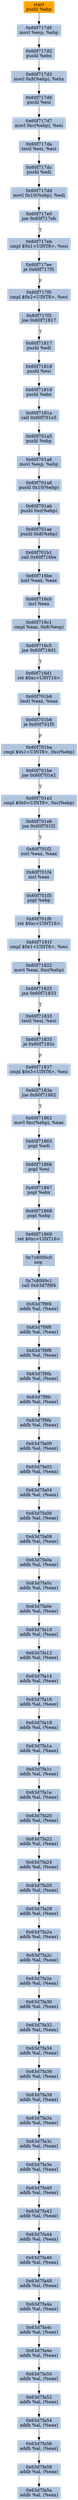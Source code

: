 digraph G {
node[shape=rectangle,style=filled,fillcolor=lightsteelblue,color=lightsteelblue]
bgcolor="transparent"
a0x60f717cfpushl_ebp[label="start\npushl %ebp",color="lightgrey",fillcolor="orange"];
a0x60f717d0movl_esp_ebp[label="0x60f717d0\nmovl %esp, %ebp"];
a0x60f717d2pushl_ebx[label="0x60f717d2\npushl %ebx"];
a0x60f717d3movl_0x8ebp__ebx[label="0x60f717d3\nmovl 0x8(%ebp), %ebx"];
a0x60f717d6pushl_esi[label="0x60f717d6\npushl %esi"];
a0x60f717d7movl_0xcebp__esi[label="0x60f717d7\nmovl 0xc(%ebp), %esi"];
a0x60f717datestl_esi_esi[label="0x60f717da\ntestl %esi, %esi"];
a0x60f717dcpushl_edi[label="0x60f717dc\npushl %edi"];
a0x60f717ddmovl_0x10ebp__edi[label="0x60f717dd\nmovl 0x10(%ebp), %edi"];
a0x60f717e0jne_0x60f717eb[label="0x60f717e0\njne 0x60f717eb"];
a0x60f717ebcmpl_0x1UINT8_esi[label="0x60f717eb\ncmpl $0x1<UINT8>, %esi"];
a0x60f717eeje_0x60f717f5[label="0x60f717ee\nje 0x60f717f5"];
a0x60f717f0cmpl_0x2UINT8_esi[label="0x60f717f0\ncmpl $0x2<UINT8>, %esi"];
a0x60f717f3jne_0x60f71817[label="0x60f717f3\njne 0x60f71817"];
a0x60f71817pushl_edi[label="0x60f71817\npushl %edi"];
a0x60f71818pushl_esi[label="0x60f71818\npushl %esi"];
a0x60f71819pushl_ebx[label="0x60f71819\npushl %ebx"];
a0x60f7181acall_0x60f701a5[label="0x60f7181a\ncall 0x60f701a5"];
a0x60f701a5pushl_ebp[label="0x60f701a5\npushl %ebp"];
a0x60f701a6movl_esp_ebp[label="0x60f701a6\nmovl %esp, %ebp"];
a0x60f701a8pushl_0x10ebp_[label="0x60f701a8\npushl 0x10(%ebp)"];
a0x60f701abpushl_0xcebp_[label="0x60f701ab\npushl 0xc(%ebp)"];
a0x60f701aepushl_0x8ebp_[label="0x60f701ae\npushl 0x8(%ebp)"];
a0x60f701b1call_0x60f716be[label="0x60f701b1\ncall 0x60f716be"];
a0x60f716bexorl_eax_eax[label="0x60f716be\nxorl %eax, %eax"];
a0x60f716c0incl_eax[label="0x60f716c0\nincl %eax"];
a0x60f716c1cmpl_eax_0x8esp_[label="0x60f716c1\ncmpl %eax, 0x8(%esp)"];
a0x60f716c5jne_0x60f716d1[label="0x60f716c5\njne 0x60f716d1"];
a0x60f716d1ret_0xcUINT16[label="0x60f716d1\nret $0xc<UINT16>"];
a0x60f701b6testl_eax_eax[label="0x60f701b6\ntestl %eax, %eax"];
a0x60f701b8je_0x60f701f5[label="0x60f701b8\nje 0x60f701f5"];
a0x60f701bacmpl_0x1UINT8_0xcebp_[label="0x60f701ba\ncmpl $0x1<UINT8>, 0xc(%ebp)"];
a0x60f701bejne_0x60f701e2[label="0x60f701be\njne 0x60f701e2"];
a0x60f701e2cmpl_0x0UINT8_0xcebp_[label="0x60f701e2\ncmpl $0x0<UINT8>, 0xc(%ebp)"];
a0x60f701e6jne_0x60f701f2[label="0x60f701e6\njne 0x60f701f2"];
a0x60f701f2xorl_eax_eax[label="0x60f701f2\nxorl %eax, %eax"];
a0x60f701f4incl_eax[label="0x60f701f4\nincl %eax"];
a0x60f701f5popl_ebp[label="0x60f701f5\npopl %ebp"];
a0x60f701f6ret_0xcUINT16[label="0x60f701f6\nret $0xc<UINT16>"];
a0x60f7181fcmpl_0x1UINT8_esi[label="0x60f7181f\ncmpl $0x1<UINT8>, %esi"];
a0x60f71822movl_eax_0xcebp_[label="0x60f71822\nmovl %eax, 0xc(%ebp)"];
a0x60f71825jne_0x60f71833[label="0x60f71825\njne 0x60f71833"];
a0x60f71833testl_esi_esi[label="0x60f71833\ntestl %esi, %esi"];
a0x60f71835je_0x60f7183c[label="0x60f71835\nje 0x60f7183c"];
a0x60f71837cmpl_0x3UINT8_esi[label="0x60f71837\ncmpl $0x3<UINT8>, %esi"];
a0x60f7183ajne_0x60f71862[label="0x60f7183a\njne 0x60f71862"];
a0x60f71862movl_0xcebp__eax[label="0x60f71862\nmovl 0xc(%ebp), %eax"];
a0x60f71865popl_edi[label="0x60f71865\npopl %edi"];
a0x60f71866popl_esi[label="0x60f71866\npopl %esi"];
a0x60f71867popl_ebx[label="0x60f71867\npopl %ebx"];
a0x60f71868popl_ebp[label="0x60f71868\npopl %ebp"];
a0x60f71869ret_0xcUINT16[label="0x60f71869\nret $0xc<UINT16>"];
a0x7c8000c0nop_[label="0x7c8000c0\nnop "];
a0x7c8000c1call_0x63d7f9f4[label="0x7c8000c1\ncall 0x63d7f9f4"];
a0x63d7f9f4addb_al_eax_[label="0x63d7f9f4\naddb %al, (%eax)"];
a0x63d7f9f6addb_al_eax_[label="0x63d7f9f6\naddb %al, (%eax)"];
a0x63d7f9f8addb_al_eax_[label="0x63d7f9f8\naddb %al, (%eax)"];
a0x63d7f9faaddb_al_eax_[label="0x63d7f9fa\naddb %al, (%eax)"];
a0x63d7f9fcaddb_al_eax_[label="0x63d7f9fc\naddb %al, (%eax)"];
a0x63d7f9feaddb_al_eax_[label="0x63d7f9fe\naddb %al, (%eax)"];
a0x63d7fa00addb_al_eax_[label="0x63d7fa00\naddb %al, (%eax)"];
a0x63d7fa02addb_al_eax_[label="0x63d7fa02\naddb %al, (%eax)"];
a0x63d7fa04addb_al_eax_[label="0x63d7fa04\naddb %al, (%eax)"];
a0x63d7fa06addb_al_eax_[label="0x63d7fa06\naddb %al, (%eax)"];
a0x63d7fa08addb_al_eax_[label="0x63d7fa08\naddb %al, (%eax)"];
a0x63d7fa0aaddb_al_eax_[label="0x63d7fa0a\naddb %al, (%eax)"];
a0x63d7fa0caddb_al_eax_[label="0x63d7fa0c\naddb %al, (%eax)"];
a0x63d7fa0eaddb_al_eax_[label="0x63d7fa0e\naddb %al, (%eax)"];
a0x63d7fa10addb_al_eax_[label="0x63d7fa10\naddb %al, (%eax)"];
a0x63d7fa12addb_al_eax_[label="0x63d7fa12\naddb %al, (%eax)"];
a0x63d7fa14addb_al_eax_[label="0x63d7fa14\naddb %al, (%eax)"];
a0x63d7fa16addb_al_eax_[label="0x63d7fa16\naddb %al, (%eax)"];
a0x63d7fa18addb_al_eax_[label="0x63d7fa18\naddb %al, (%eax)"];
a0x63d7fa1aaddb_al_eax_[label="0x63d7fa1a\naddb %al, (%eax)"];
a0x63d7fa1caddb_al_eax_[label="0x63d7fa1c\naddb %al, (%eax)"];
a0x63d7fa1eaddb_al_eax_[label="0x63d7fa1e\naddb %al, (%eax)"];
a0x63d7fa20addb_al_eax_[label="0x63d7fa20\naddb %al, (%eax)"];
a0x63d7fa22addb_al_eax_[label="0x63d7fa22\naddb %al, (%eax)"];
a0x63d7fa24addb_al_eax_[label="0x63d7fa24\naddb %al, (%eax)"];
a0x63d7fa26addb_al_eax_[label="0x63d7fa26\naddb %al, (%eax)"];
a0x63d7fa28addb_al_eax_[label="0x63d7fa28\naddb %al, (%eax)"];
a0x63d7fa2aaddb_al_eax_[label="0x63d7fa2a\naddb %al, (%eax)"];
a0x63d7fa2caddb_al_eax_[label="0x63d7fa2c\naddb %al, (%eax)"];
a0x63d7fa2eaddb_al_eax_[label="0x63d7fa2e\naddb %al, (%eax)"];
a0x63d7fa30addb_al_eax_[label="0x63d7fa30\naddb %al, (%eax)"];
a0x63d7fa32addb_al_eax_[label="0x63d7fa32\naddb %al, (%eax)"];
a0x63d7fa34addb_al_eax_[label="0x63d7fa34\naddb %al, (%eax)"];
a0x63d7fa36addb_al_eax_[label="0x63d7fa36\naddb %al, (%eax)"];
a0x63d7fa38addb_al_eax_[label="0x63d7fa38\naddb %al, (%eax)"];
a0x63d7fa3aaddb_al_eax_[label="0x63d7fa3a\naddb %al, (%eax)"];
a0x63d7fa3caddb_al_eax_[label="0x63d7fa3c\naddb %al, (%eax)"];
a0x63d7fa3eaddb_al_eax_[label="0x63d7fa3e\naddb %al, (%eax)"];
a0x63d7fa40addb_al_eax_[label="0x63d7fa40\naddb %al, (%eax)"];
a0x63d7fa42addb_al_eax_[label="0x63d7fa42\naddb %al, (%eax)"];
a0x63d7fa44addb_al_eax_[label="0x63d7fa44\naddb %al, (%eax)"];
a0x63d7fa46addb_al_eax_[label="0x63d7fa46\naddb %al, (%eax)"];
a0x63d7fa48addb_al_eax_[label="0x63d7fa48\naddb %al, (%eax)"];
a0x63d7fa4aaddb_al_eax_[label="0x63d7fa4a\naddb %al, (%eax)"];
a0x63d7fa4caddb_al_eax_[label="0x63d7fa4c\naddb %al, (%eax)"];
a0x63d7fa4eaddb_al_eax_[label="0x63d7fa4e\naddb %al, (%eax)"];
a0x63d7fa50addb_al_eax_[label="0x63d7fa50\naddb %al, (%eax)"];
a0x63d7fa52addb_al_eax_[label="0x63d7fa52\naddb %al, (%eax)"];
a0x63d7fa54addb_al_eax_[label="0x63d7fa54\naddb %al, (%eax)"];
a0x63d7fa56addb_al_eax_[label="0x63d7fa56\naddb %al, (%eax)"];
a0x63d7fa58addb_al_eax_[label="0x63d7fa58\naddb %al, (%eax)"];
a0x63d7fa5aaddb_al_eax_[label="0x63d7fa5a\naddb %al, (%eax)"];
a0x60f717cfpushl_ebp -> a0x60f717d0movl_esp_ebp [color="#000000"];
a0x60f717d0movl_esp_ebp -> a0x60f717d2pushl_ebx [color="#000000"];
a0x60f717d2pushl_ebx -> a0x60f717d3movl_0x8ebp__ebx [color="#000000"];
a0x60f717d3movl_0x8ebp__ebx -> a0x60f717d6pushl_esi [color="#000000"];
a0x60f717d6pushl_esi -> a0x60f717d7movl_0xcebp__esi [color="#000000"];
a0x60f717d7movl_0xcebp__esi -> a0x60f717datestl_esi_esi [color="#000000"];
a0x60f717datestl_esi_esi -> a0x60f717dcpushl_edi [color="#000000"];
a0x60f717dcpushl_edi -> a0x60f717ddmovl_0x10ebp__edi [color="#000000"];
a0x60f717ddmovl_0x10ebp__edi -> a0x60f717e0jne_0x60f717eb [color="#000000"];
a0x60f717e0jne_0x60f717eb -> a0x60f717ebcmpl_0x1UINT8_esi [color="#000000",label="T"];
a0x60f717ebcmpl_0x1UINT8_esi -> a0x60f717eeje_0x60f717f5 [color="#000000"];
a0x60f717eeje_0x60f717f5 -> a0x60f717f0cmpl_0x2UINT8_esi [color="#000000",label="F"];
a0x60f717f0cmpl_0x2UINT8_esi -> a0x60f717f3jne_0x60f71817 [color="#000000"];
a0x60f717f3jne_0x60f71817 -> a0x60f71817pushl_edi [color="#000000",label="T"];
a0x60f71817pushl_edi -> a0x60f71818pushl_esi [color="#000000"];
a0x60f71818pushl_esi -> a0x60f71819pushl_ebx [color="#000000"];
a0x60f71819pushl_ebx -> a0x60f7181acall_0x60f701a5 [color="#000000"];
a0x60f7181acall_0x60f701a5 -> a0x60f701a5pushl_ebp [color="#000000"];
a0x60f701a5pushl_ebp -> a0x60f701a6movl_esp_ebp [color="#000000"];
a0x60f701a6movl_esp_ebp -> a0x60f701a8pushl_0x10ebp_ [color="#000000"];
a0x60f701a8pushl_0x10ebp_ -> a0x60f701abpushl_0xcebp_ [color="#000000"];
a0x60f701abpushl_0xcebp_ -> a0x60f701aepushl_0x8ebp_ [color="#000000"];
a0x60f701aepushl_0x8ebp_ -> a0x60f701b1call_0x60f716be [color="#000000"];
a0x60f701b1call_0x60f716be -> a0x60f716bexorl_eax_eax [color="#000000"];
a0x60f716bexorl_eax_eax -> a0x60f716c0incl_eax [color="#000000"];
a0x60f716c0incl_eax -> a0x60f716c1cmpl_eax_0x8esp_ [color="#000000"];
a0x60f716c1cmpl_eax_0x8esp_ -> a0x60f716c5jne_0x60f716d1 [color="#000000"];
a0x60f716c5jne_0x60f716d1 -> a0x60f716d1ret_0xcUINT16 [color="#000000",label="T"];
a0x60f716d1ret_0xcUINT16 -> a0x60f701b6testl_eax_eax [color="#000000"];
a0x60f701b6testl_eax_eax -> a0x60f701b8je_0x60f701f5 [color="#000000"];
a0x60f701b8je_0x60f701f5 -> a0x60f701bacmpl_0x1UINT8_0xcebp_ [color="#000000",label="F"];
a0x60f701bacmpl_0x1UINT8_0xcebp_ -> a0x60f701bejne_0x60f701e2 [color="#000000"];
a0x60f701bejne_0x60f701e2 -> a0x60f701e2cmpl_0x0UINT8_0xcebp_ [color="#000000",label="T"];
a0x60f701e2cmpl_0x0UINT8_0xcebp_ -> a0x60f701e6jne_0x60f701f2 [color="#000000"];
a0x60f701e6jne_0x60f701f2 -> a0x60f701f2xorl_eax_eax [color="#000000",label="T"];
a0x60f701f2xorl_eax_eax -> a0x60f701f4incl_eax [color="#000000"];
a0x60f701f4incl_eax -> a0x60f701f5popl_ebp [color="#000000"];
a0x60f701f5popl_ebp -> a0x60f701f6ret_0xcUINT16 [color="#000000"];
a0x60f701f6ret_0xcUINT16 -> a0x60f7181fcmpl_0x1UINT8_esi [color="#000000"];
a0x60f7181fcmpl_0x1UINT8_esi -> a0x60f71822movl_eax_0xcebp_ [color="#000000"];
a0x60f71822movl_eax_0xcebp_ -> a0x60f71825jne_0x60f71833 [color="#000000"];
a0x60f71825jne_0x60f71833 -> a0x60f71833testl_esi_esi [color="#000000",label="T"];
a0x60f71833testl_esi_esi -> a0x60f71835je_0x60f7183c [color="#000000"];
a0x60f71835je_0x60f7183c -> a0x60f71837cmpl_0x3UINT8_esi [color="#000000",label="F"];
a0x60f71837cmpl_0x3UINT8_esi -> a0x60f7183ajne_0x60f71862 [color="#000000"];
a0x60f7183ajne_0x60f71862 -> a0x60f71862movl_0xcebp__eax [color="#000000",label="T"];
a0x60f71862movl_0xcebp__eax -> a0x60f71865popl_edi [color="#000000"];
a0x60f71865popl_edi -> a0x60f71866popl_esi [color="#000000"];
a0x60f71866popl_esi -> a0x60f71867popl_ebx [color="#000000"];
a0x60f71867popl_ebx -> a0x60f71868popl_ebp [color="#000000"];
a0x60f71868popl_ebp -> a0x60f71869ret_0xcUINT16 [color="#000000"];
a0x60f71869ret_0xcUINT16 -> a0x7c8000c0nop_ [color="#000000"];
a0x7c8000c0nop_ -> a0x7c8000c1call_0x63d7f9f4 [color="#000000"];
a0x7c8000c1call_0x63d7f9f4 -> a0x63d7f9f4addb_al_eax_ [color="#000000"];
a0x63d7f9f4addb_al_eax_ -> a0x63d7f9f6addb_al_eax_ [color="#000000"];
a0x63d7f9f6addb_al_eax_ -> a0x63d7f9f8addb_al_eax_ [color="#000000"];
a0x63d7f9f8addb_al_eax_ -> a0x63d7f9faaddb_al_eax_ [color="#000000"];
a0x63d7f9faaddb_al_eax_ -> a0x63d7f9fcaddb_al_eax_ [color="#000000"];
a0x63d7f9fcaddb_al_eax_ -> a0x63d7f9feaddb_al_eax_ [color="#000000"];
a0x63d7f9feaddb_al_eax_ -> a0x63d7fa00addb_al_eax_ [color="#000000"];
a0x63d7fa00addb_al_eax_ -> a0x63d7fa02addb_al_eax_ [color="#000000"];
a0x63d7fa02addb_al_eax_ -> a0x63d7fa04addb_al_eax_ [color="#000000"];
a0x63d7fa04addb_al_eax_ -> a0x63d7fa06addb_al_eax_ [color="#000000"];
a0x63d7fa06addb_al_eax_ -> a0x63d7fa08addb_al_eax_ [color="#000000"];
a0x63d7fa08addb_al_eax_ -> a0x63d7fa0aaddb_al_eax_ [color="#000000"];
a0x63d7fa0aaddb_al_eax_ -> a0x63d7fa0caddb_al_eax_ [color="#000000"];
a0x63d7fa0caddb_al_eax_ -> a0x63d7fa0eaddb_al_eax_ [color="#000000"];
a0x63d7fa0eaddb_al_eax_ -> a0x63d7fa10addb_al_eax_ [color="#000000"];
a0x63d7fa10addb_al_eax_ -> a0x63d7fa12addb_al_eax_ [color="#000000"];
a0x63d7fa12addb_al_eax_ -> a0x63d7fa14addb_al_eax_ [color="#000000"];
a0x63d7fa14addb_al_eax_ -> a0x63d7fa16addb_al_eax_ [color="#000000"];
a0x63d7fa16addb_al_eax_ -> a0x63d7fa18addb_al_eax_ [color="#000000"];
a0x63d7fa18addb_al_eax_ -> a0x63d7fa1aaddb_al_eax_ [color="#000000"];
a0x63d7fa1aaddb_al_eax_ -> a0x63d7fa1caddb_al_eax_ [color="#000000"];
a0x63d7fa1caddb_al_eax_ -> a0x63d7fa1eaddb_al_eax_ [color="#000000"];
a0x63d7fa1eaddb_al_eax_ -> a0x63d7fa20addb_al_eax_ [color="#000000"];
a0x63d7fa20addb_al_eax_ -> a0x63d7fa22addb_al_eax_ [color="#000000"];
a0x63d7fa22addb_al_eax_ -> a0x63d7fa24addb_al_eax_ [color="#000000"];
a0x63d7fa24addb_al_eax_ -> a0x63d7fa26addb_al_eax_ [color="#000000"];
a0x63d7fa26addb_al_eax_ -> a0x63d7fa28addb_al_eax_ [color="#000000"];
a0x63d7fa28addb_al_eax_ -> a0x63d7fa2aaddb_al_eax_ [color="#000000"];
a0x63d7fa2aaddb_al_eax_ -> a0x63d7fa2caddb_al_eax_ [color="#000000"];
a0x63d7fa2caddb_al_eax_ -> a0x63d7fa2eaddb_al_eax_ [color="#000000"];
a0x63d7fa2eaddb_al_eax_ -> a0x63d7fa30addb_al_eax_ [color="#000000"];
a0x63d7fa30addb_al_eax_ -> a0x63d7fa32addb_al_eax_ [color="#000000"];
a0x63d7fa32addb_al_eax_ -> a0x63d7fa34addb_al_eax_ [color="#000000"];
a0x63d7fa34addb_al_eax_ -> a0x63d7fa36addb_al_eax_ [color="#000000"];
a0x63d7fa36addb_al_eax_ -> a0x63d7fa38addb_al_eax_ [color="#000000"];
a0x63d7fa38addb_al_eax_ -> a0x63d7fa3aaddb_al_eax_ [color="#000000"];
a0x63d7fa3aaddb_al_eax_ -> a0x63d7fa3caddb_al_eax_ [color="#000000"];
a0x63d7fa3caddb_al_eax_ -> a0x63d7fa3eaddb_al_eax_ [color="#000000"];
a0x63d7fa3eaddb_al_eax_ -> a0x63d7fa40addb_al_eax_ [color="#000000"];
a0x63d7fa40addb_al_eax_ -> a0x63d7fa42addb_al_eax_ [color="#000000"];
a0x63d7fa42addb_al_eax_ -> a0x63d7fa44addb_al_eax_ [color="#000000"];
a0x63d7fa44addb_al_eax_ -> a0x63d7fa46addb_al_eax_ [color="#000000"];
a0x63d7fa46addb_al_eax_ -> a0x63d7fa48addb_al_eax_ [color="#000000"];
a0x63d7fa48addb_al_eax_ -> a0x63d7fa4aaddb_al_eax_ [color="#000000"];
a0x63d7fa4aaddb_al_eax_ -> a0x63d7fa4caddb_al_eax_ [color="#000000"];
a0x63d7fa4caddb_al_eax_ -> a0x63d7fa4eaddb_al_eax_ [color="#000000"];
a0x63d7fa4eaddb_al_eax_ -> a0x63d7fa50addb_al_eax_ [color="#000000"];
a0x63d7fa50addb_al_eax_ -> a0x63d7fa52addb_al_eax_ [color="#000000"];
a0x63d7fa52addb_al_eax_ -> a0x63d7fa54addb_al_eax_ [color="#000000"];
a0x63d7fa54addb_al_eax_ -> a0x63d7fa56addb_al_eax_ [color="#000000"];
a0x63d7fa56addb_al_eax_ -> a0x63d7fa58addb_al_eax_ [color="#000000"];
a0x63d7fa58addb_al_eax_ -> a0x63d7fa5aaddb_al_eax_ [color="#000000"];
}
